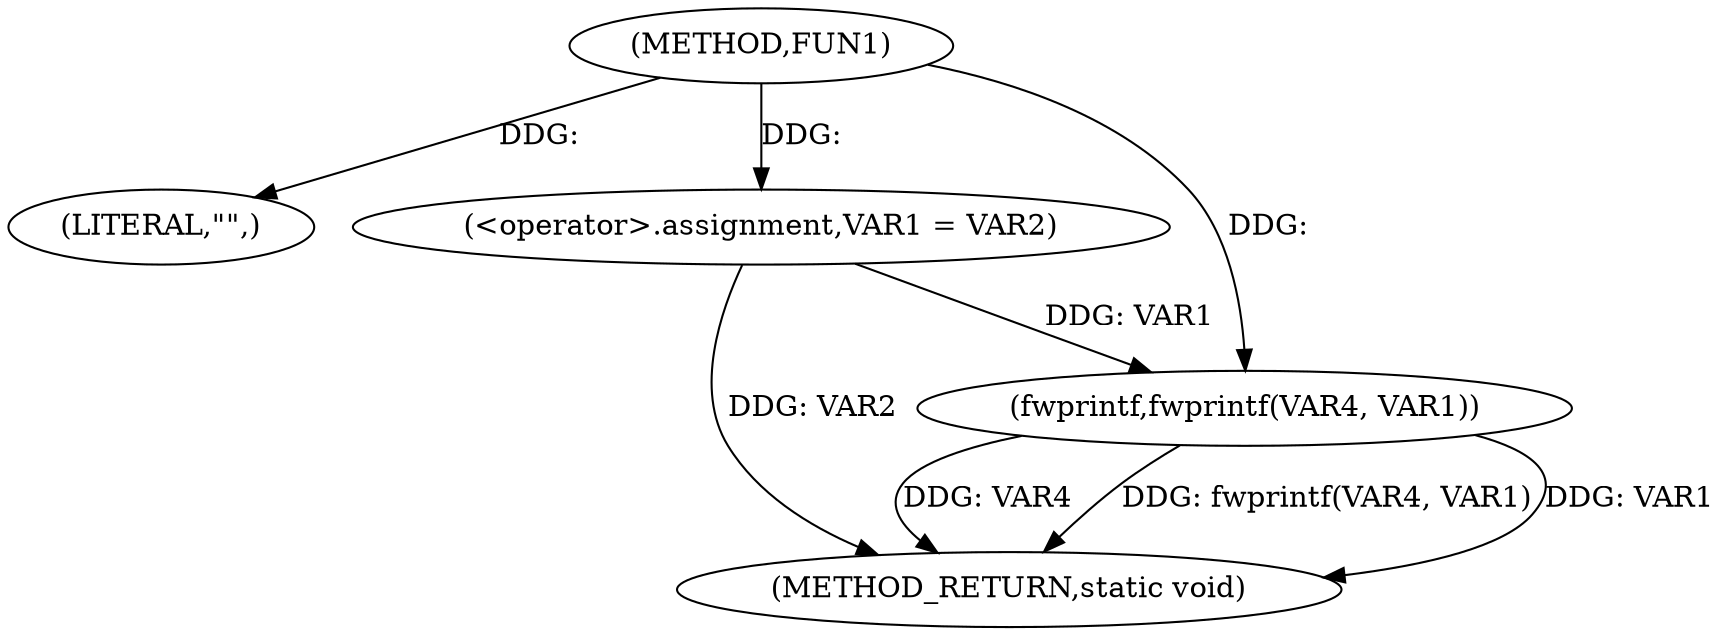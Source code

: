 digraph FUN1 {  
"1000100" [label = "(METHOD,FUN1)" ]
"1000110" [label = "(METHOD_RETURN,static void)" ]
"1000103" [label = "(LITERAL,\"\",)" ]
"1000104" [label = "(<operator>.assignment,VAR1 = VAR2)" ]
"1000107" [label = "(fwprintf,fwprintf(VAR4, VAR1))" ]
  "1000107" -> "1000110"  [ label = "DDG: VAR4"] 
  "1000107" -> "1000110"  [ label = "DDG: fwprintf(VAR4, VAR1)"] 
  "1000104" -> "1000110"  [ label = "DDG: VAR2"] 
  "1000107" -> "1000110"  [ label = "DDG: VAR1"] 
  "1000100" -> "1000103"  [ label = "DDG: "] 
  "1000100" -> "1000104"  [ label = "DDG: "] 
  "1000100" -> "1000107"  [ label = "DDG: "] 
  "1000104" -> "1000107"  [ label = "DDG: VAR1"] 
}
